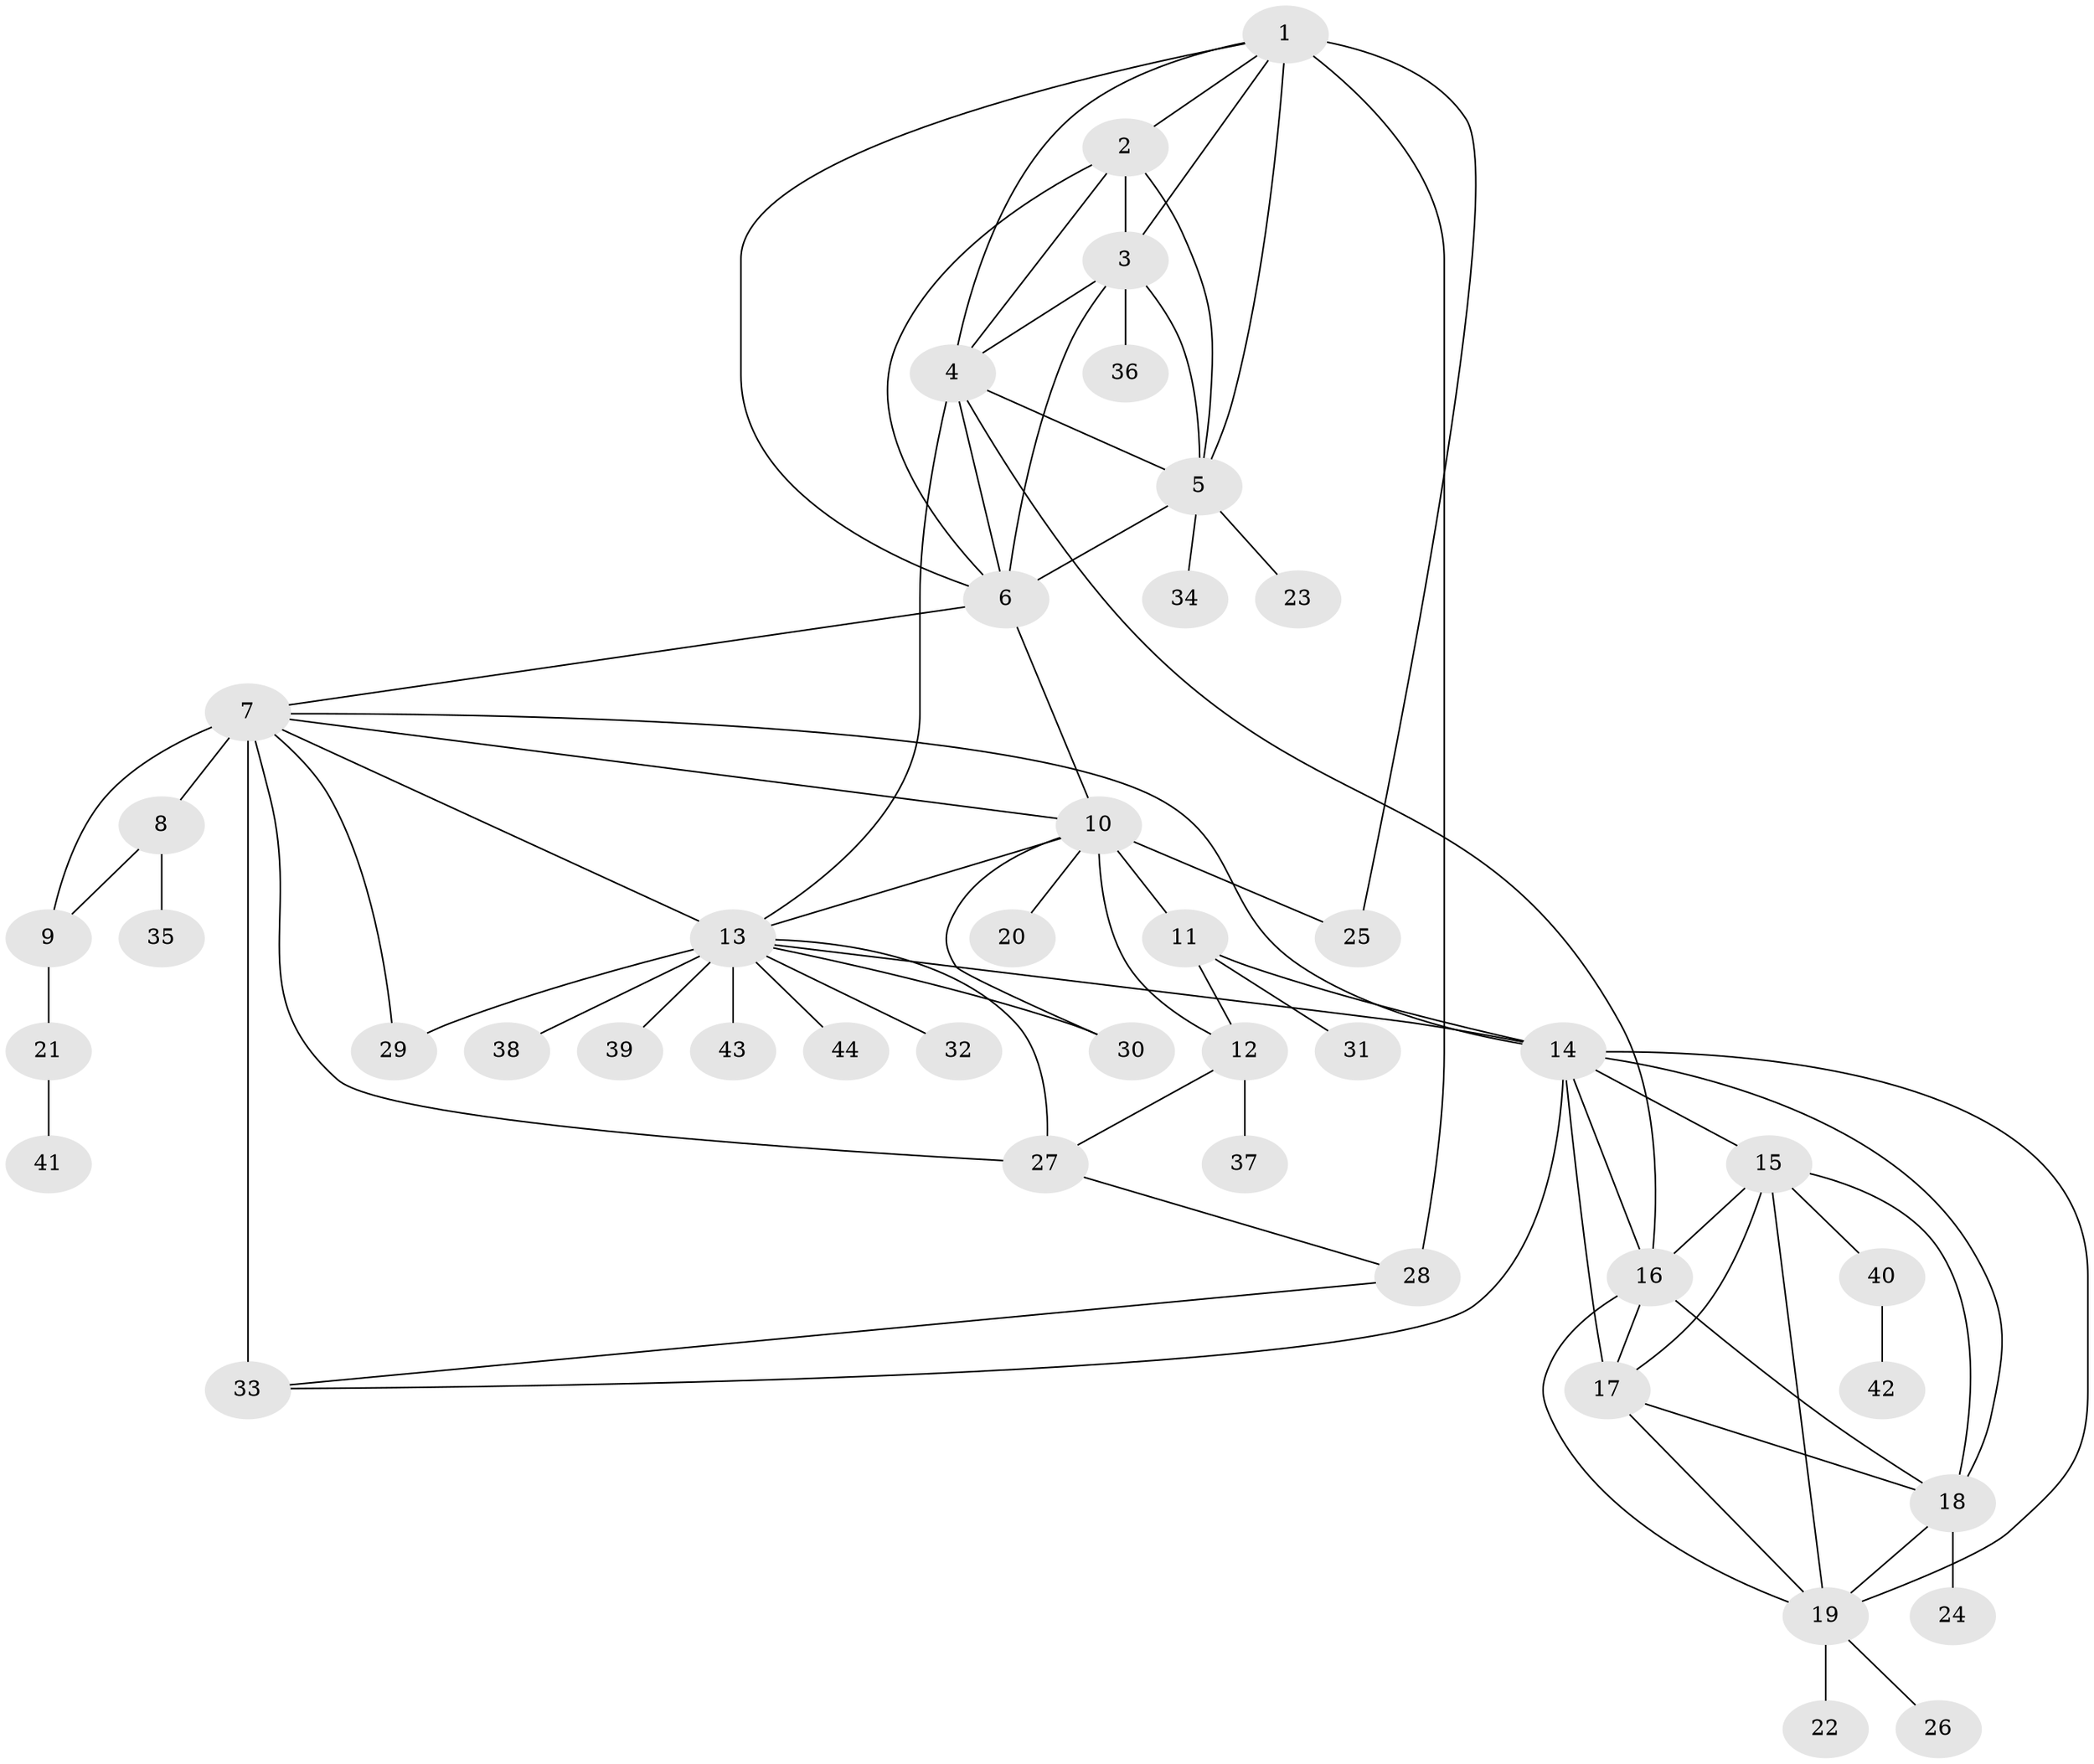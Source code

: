 // original degree distribution, {11: 0.0410958904109589, 6: 0.02054794520547945, 9: 0.10273972602739725, 8: 0.0273972602739726, 13: 0.0136986301369863, 10: 0.0136986301369863, 12: 0.00684931506849315, 7: 0.0136986301369863, 1: 0.5753424657534246, 3: 0.03424657534246575, 2: 0.136986301369863, 5: 0.0136986301369863}
// Generated by graph-tools (version 1.1) at 2025/52/03/04/25 22:52:37]
// undirected, 44 vertices, 79 edges
graph export_dot {
  node [color=gray90,style=filled];
  1;
  2;
  3;
  4;
  5;
  6;
  7;
  8;
  9;
  10;
  11;
  12;
  13;
  14;
  15;
  16;
  17;
  18;
  19;
  20;
  21;
  22;
  23;
  24;
  25;
  26;
  27;
  28;
  29;
  30;
  31;
  32;
  33;
  34;
  35;
  36;
  37;
  38;
  39;
  40;
  41;
  42;
  43;
  44;
  1 -- 2 [weight=2.0];
  1 -- 3 [weight=1.0];
  1 -- 4 [weight=1.0];
  1 -- 5 [weight=1.0];
  1 -- 6 [weight=1.0];
  1 -- 25 [weight=1.0];
  1 -- 28 [weight=3.0];
  2 -- 3 [weight=2.0];
  2 -- 4 [weight=2.0];
  2 -- 5 [weight=2.0];
  2 -- 6 [weight=2.0];
  3 -- 4 [weight=1.0];
  3 -- 5 [weight=1.0];
  3 -- 6 [weight=1.0];
  3 -- 36 [weight=1.0];
  4 -- 5 [weight=1.0];
  4 -- 6 [weight=1.0];
  4 -- 13 [weight=1.0];
  4 -- 16 [weight=1.0];
  5 -- 6 [weight=1.0];
  5 -- 23 [weight=1.0];
  5 -- 34 [weight=3.0];
  6 -- 7 [weight=1.0];
  6 -- 10 [weight=1.0];
  7 -- 8 [weight=5.0];
  7 -- 9 [weight=5.0];
  7 -- 10 [weight=2.0];
  7 -- 13 [weight=1.0];
  7 -- 14 [weight=1.0];
  7 -- 27 [weight=1.0];
  7 -- 29 [weight=1.0];
  7 -- 33 [weight=6.0];
  8 -- 9 [weight=1.0];
  8 -- 35 [weight=1.0];
  9 -- 21 [weight=1.0];
  10 -- 11 [weight=5.0];
  10 -- 12 [weight=5.0];
  10 -- 13 [weight=1.0];
  10 -- 20 [weight=4.0];
  10 -- 25 [weight=1.0];
  10 -- 30 [weight=1.0];
  11 -- 12 [weight=1.0];
  11 -- 14 [weight=1.0];
  11 -- 31 [weight=1.0];
  12 -- 27 [weight=1.0];
  12 -- 37 [weight=1.0];
  13 -- 14 [weight=1.0];
  13 -- 27 [weight=2.0];
  13 -- 29 [weight=5.0];
  13 -- 30 [weight=1.0];
  13 -- 32 [weight=1.0];
  13 -- 38 [weight=1.0];
  13 -- 39 [weight=1.0];
  13 -- 43 [weight=1.0];
  13 -- 44 [weight=1.0];
  14 -- 15 [weight=2.0];
  14 -- 16 [weight=2.0];
  14 -- 17 [weight=6.0];
  14 -- 18 [weight=2.0];
  14 -- 19 [weight=2.0];
  14 -- 33 [weight=1.0];
  15 -- 16 [weight=1.0];
  15 -- 17 [weight=1.0];
  15 -- 18 [weight=1.0];
  15 -- 19 [weight=1.0];
  15 -- 40 [weight=1.0];
  16 -- 17 [weight=1.0];
  16 -- 18 [weight=1.0];
  16 -- 19 [weight=1.0];
  17 -- 18 [weight=1.0];
  17 -- 19 [weight=1.0];
  18 -- 19 [weight=1.0];
  18 -- 24 [weight=1.0];
  19 -- 22 [weight=5.0];
  19 -- 26 [weight=1.0];
  21 -- 41 [weight=1.0];
  27 -- 28 [weight=1.0];
  28 -- 33 [weight=1.0];
  40 -- 42 [weight=1.0];
}
